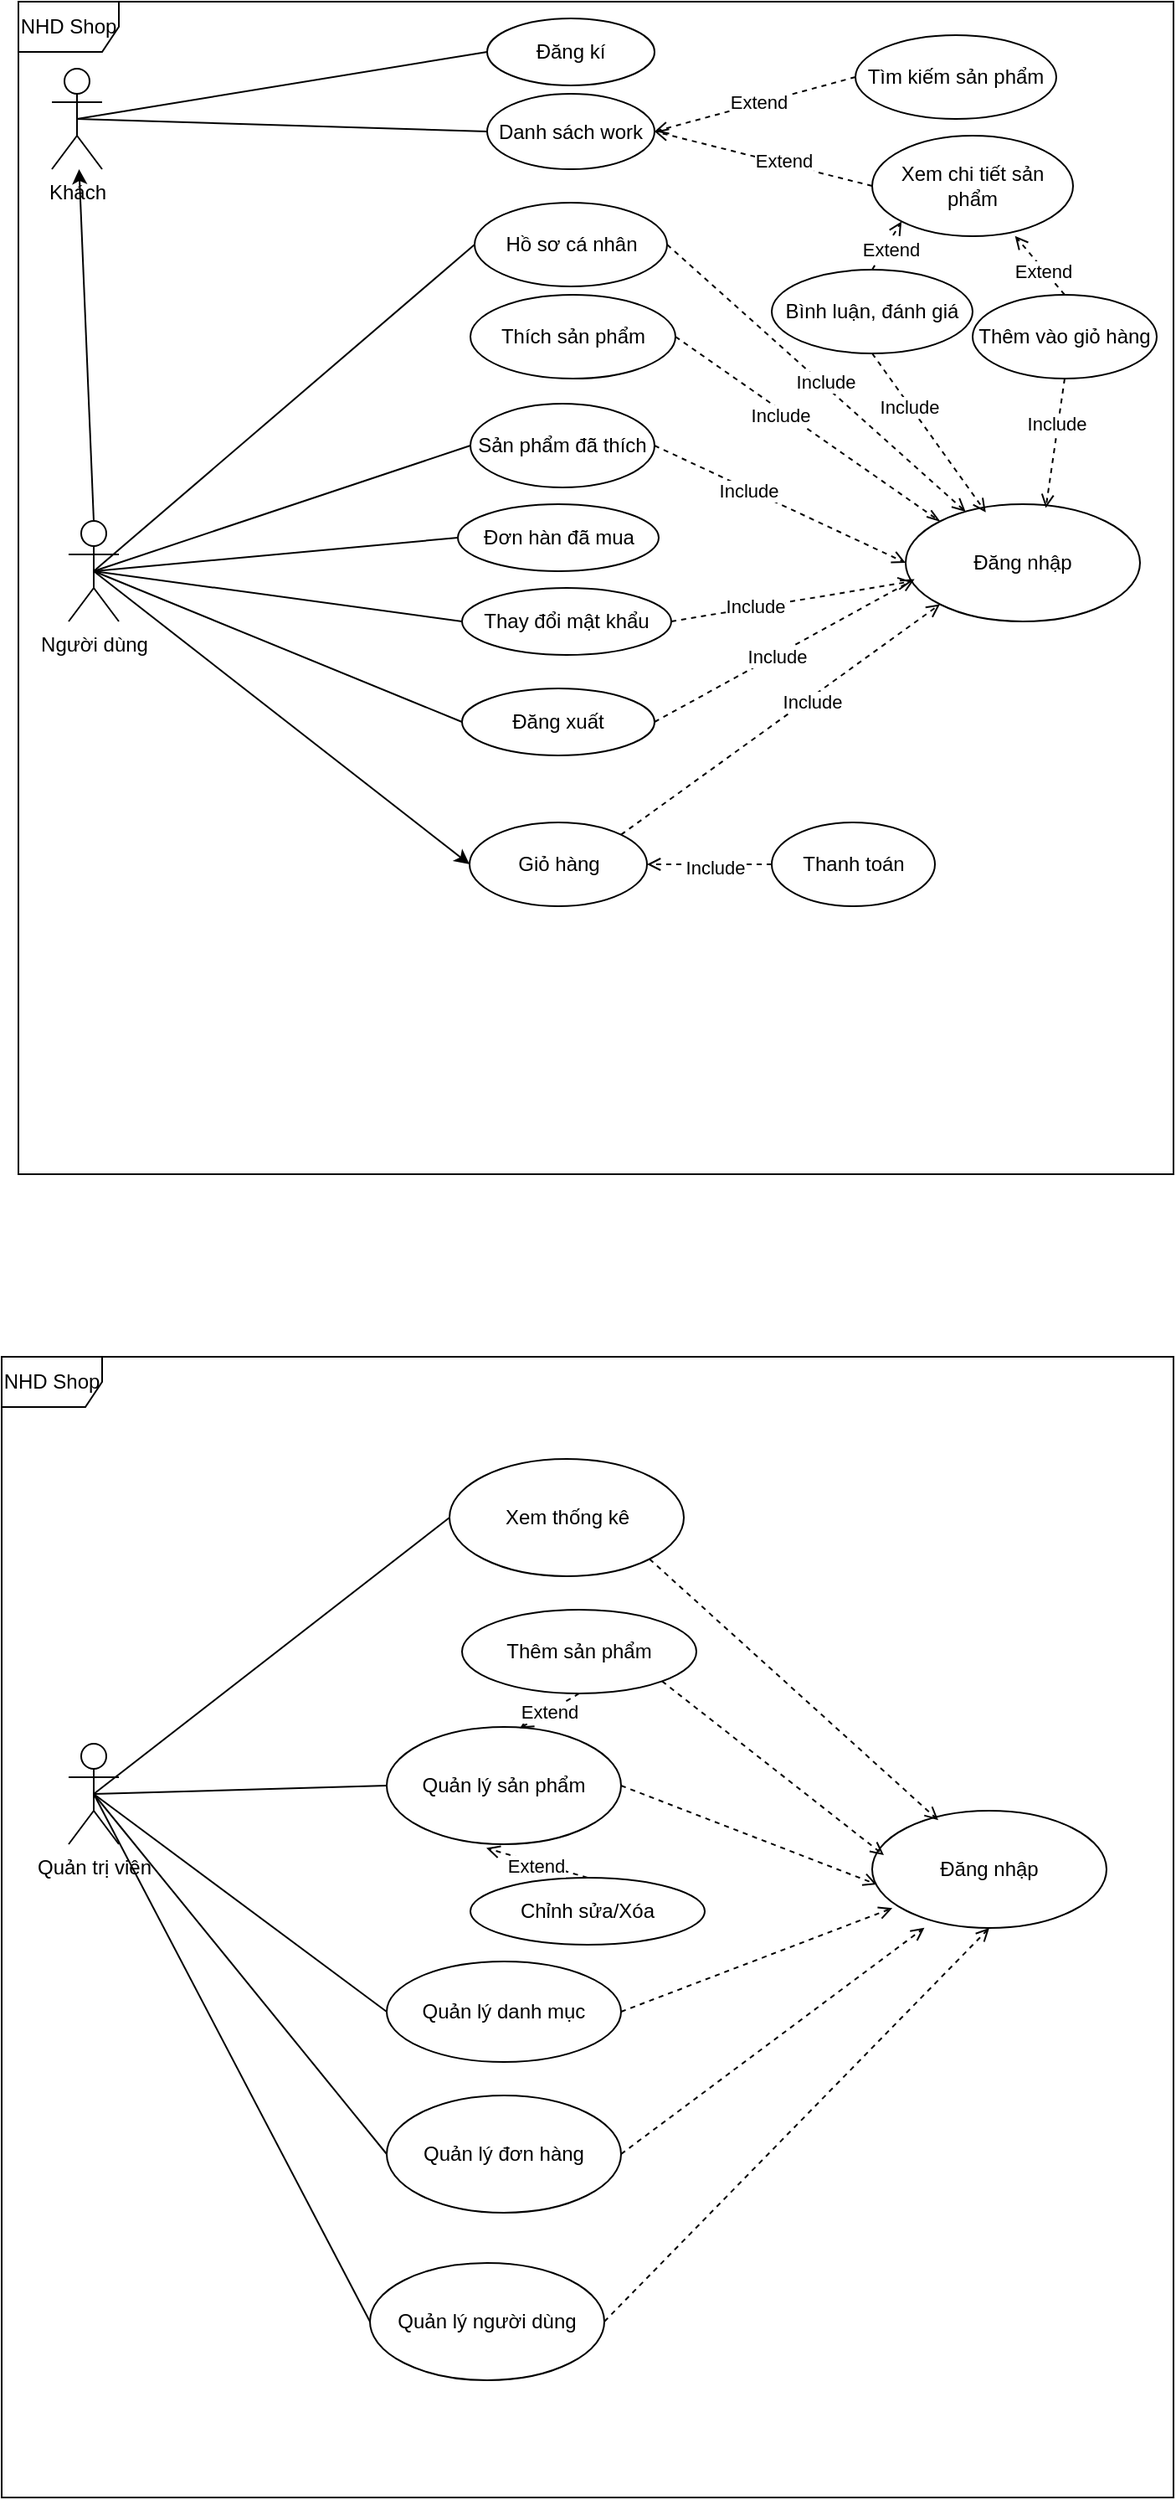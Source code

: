 <mxfile version="24.7.17">
  <diagram name="Trang-1" id="Uh6epJdWN2vR3j4I-BJE">
    <mxGraphModel dx="993" dy="616" grid="1" gridSize="10" guides="1" tooltips="1" connect="1" arrows="1" fold="1" page="1" pageScale="1" pageWidth="827" pageHeight="1169" math="0" shadow="0">
      <root>
        <mxCell id="0" />
        <mxCell id="1" parent="0" />
        <mxCell id="q6h98s6s_5xUiHDejhVp-1" value="NHD Shop" style="shape=umlFrame;whiteSpace=wrap;html=1;pointerEvents=0;" vertex="1" parent="1">
          <mxGeometry x="110" y="360" width="690" height="700" as="geometry" />
        </mxCell>
        <mxCell id="q6h98s6s_5xUiHDejhVp-10" style="edgeStyle=none;rounded=0;orthogonalLoop=1;jettySize=auto;html=1;exitX=0.5;exitY=0.5;exitDx=0;exitDy=0;exitPerimeter=0;entryX=0;entryY=0.5;entryDx=0;entryDy=0;endArrow=none;endFill=0;" edge="1" parent="1" source="q6h98s6s_5xUiHDejhVp-2" target="q6h98s6s_5xUiHDejhVp-5">
          <mxGeometry relative="1" as="geometry" />
        </mxCell>
        <mxCell id="q6h98s6s_5xUiHDejhVp-11" style="edgeStyle=none;rounded=0;orthogonalLoop=1;jettySize=auto;html=1;exitX=0.5;exitY=0.5;exitDx=0;exitDy=0;exitPerimeter=0;entryX=0;entryY=0.5;entryDx=0;entryDy=0;endArrow=none;endFill=0;" edge="1" parent="1" source="q6h98s6s_5xUiHDejhVp-2" target="q6h98s6s_5xUiHDejhVp-4">
          <mxGeometry relative="1" as="geometry" />
        </mxCell>
        <mxCell id="q6h98s6s_5xUiHDejhVp-2" value="Khách" style="shape=umlActor;verticalLabelPosition=bottom;verticalAlign=top;html=1;" vertex="1" parent="1">
          <mxGeometry x="130" y="400" width="30" height="60" as="geometry" />
        </mxCell>
        <mxCell id="q6h98s6s_5xUiHDejhVp-4" value="Danh sách work" style="ellipse;whiteSpace=wrap;html=1;" vertex="1" parent="1">
          <mxGeometry x="390" y="415" width="100" height="45" as="geometry" />
        </mxCell>
        <mxCell id="q6h98s6s_5xUiHDejhVp-5" value="Đăng kí" style="ellipse;whiteSpace=wrap;html=1;" vertex="1" parent="1">
          <mxGeometry x="390" y="370" width="100" height="40" as="geometry" />
        </mxCell>
        <mxCell id="q6h98s6s_5xUiHDejhVp-15" style="edgeStyle=none;rounded=0;orthogonalLoop=1;jettySize=auto;html=1;exitX=0;exitY=0.5;exitDx=0;exitDy=0;entryX=1;entryY=0.5;entryDx=0;entryDy=0;dashed=1;endArrow=open;endFill=0;" edge="1" parent="1" source="q6h98s6s_5xUiHDejhVp-13" target="q6h98s6s_5xUiHDejhVp-4">
          <mxGeometry relative="1" as="geometry" />
        </mxCell>
        <mxCell id="q6h98s6s_5xUiHDejhVp-18" value="Extend" style="edgeLabel;html=1;align=center;verticalAlign=middle;resizable=0;points=[];" vertex="1" connectable="0" parent="q6h98s6s_5xUiHDejhVp-15">
          <mxGeometry x="-0.023" y="-1" relative="1" as="geometry">
            <mxPoint as="offset" />
          </mxGeometry>
        </mxCell>
        <mxCell id="q6h98s6s_5xUiHDejhVp-13" value="Tìm kiếm sản phẩm" style="ellipse;whiteSpace=wrap;html=1;" vertex="1" parent="1">
          <mxGeometry x="610" y="380" width="120" height="50" as="geometry" />
        </mxCell>
        <mxCell id="q6h98s6s_5xUiHDejhVp-17" style="edgeStyle=none;rounded=0;orthogonalLoop=1;jettySize=auto;html=1;exitX=0;exitY=0.5;exitDx=0;exitDy=0;entryX=1;entryY=0.5;entryDx=0;entryDy=0;dashed=1;endArrow=open;endFill=0;" edge="1" parent="1" source="q6h98s6s_5xUiHDejhVp-14" target="q6h98s6s_5xUiHDejhVp-4">
          <mxGeometry relative="1" as="geometry" />
        </mxCell>
        <mxCell id="q6h98s6s_5xUiHDejhVp-19" value="Extend" style="edgeLabel;html=1;align=center;verticalAlign=middle;resizable=0;points=[];" vertex="1" connectable="0" parent="q6h98s6s_5xUiHDejhVp-17">
          <mxGeometry x="-0.188" y="-2" relative="1" as="geometry">
            <mxPoint x="-1" as="offset" />
          </mxGeometry>
        </mxCell>
        <mxCell id="q6h98s6s_5xUiHDejhVp-14" value="Xem chi tiết sản phẩm" style="ellipse;whiteSpace=wrap;html=1;" vertex="1" parent="1">
          <mxGeometry x="620" y="440" width="120" height="60" as="geometry" />
        </mxCell>
        <mxCell id="q6h98s6s_5xUiHDejhVp-22" style="edgeStyle=none;rounded=0;orthogonalLoop=1;jettySize=auto;html=1;exitX=0.5;exitY=0.5;exitDx=0;exitDy=0;exitPerimeter=0;entryX=0;entryY=0.5;entryDx=0;entryDy=0;endArrow=none;endFill=0;" edge="1" parent="1" source="q6h98s6s_5xUiHDejhVp-20" target="q6h98s6s_5xUiHDejhVp-21">
          <mxGeometry relative="1" as="geometry" />
        </mxCell>
        <mxCell id="q6h98s6s_5xUiHDejhVp-25" style="edgeStyle=none;rounded=0;orthogonalLoop=1;jettySize=auto;html=1;exitX=0.5;exitY=0.5;exitDx=0;exitDy=0;exitPerimeter=0;entryX=0;entryY=0.5;entryDx=0;entryDy=0;endArrow=none;endFill=0;" edge="1" parent="1" source="q6h98s6s_5xUiHDejhVp-20" target="q6h98s6s_5xUiHDejhVp-24">
          <mxGeometry relative="1" as="geometry" />
        </mxCell>
        <mxCell id="q6h98s6s_5xUiHDejhVp-27" style="edgeStyle=none;rounded=0;orthogonalLoop=1;jettySize=auto;html=1;exitX=0.5;exitY=0.5;exitDx=0;exitDy=0;exitPerimeter=0;entryX=0;entryY=0.5;entryDx=0;entryDy=0;endArrow=none;endFill=0;" edge="1" parent="1" source="q6h98s6s_5xUiHDejhVp-20" target="q6h98s6s_5xUiHDejhVp-26">
          <mxGeometry relative="1" as="geometry" />
        </mxCell>
        <mxCell id="q6h98s6s_5xUiHDejhVp-29" style="edgeStyle=none;rounded=0;orthogonalLoop=1;jettySize=auto;html=1;exitX=0.5;exitY=0.5;exitDx=0;exitDy=0;exitPerimeter=0;entryX=0;entryY=0.5;entryDx=0;entryDy=0;endArrow=none;endFill=0;" edge="1" parent="1" source="q6h98s6s_5xUiHDejhVp-20" target="q6h98s6s_5xUiHDejhVp-28">
          <mxGeometry relative="1" as="geometry" />
        </mxCell>
        <mxCell id="q6h98s6s_5xUiHDejhVp-31" style="edgeStyle=none;rounded=0;orthogonalLoop=1;jettySize=auto;html=1;exitX=0.5;exitY=0.5;exitDx=0;exitDy=0;exitPerimeter=0;entryX=0;entryY=0.5;entryDx=0;entryDy=0;endArrow=none;endFill=0;" edge="1" parent="1" source="q6h98s6s_5xUiHDejhVp-20" target="q6h98s6s_5xUiHDejhVp-30">
          <mxGeometry relative="1" as="geometry" />
        </mxCell>
        <mxCell id="q6h98s6s_5xUiHDejhVp-41" style="edgeStyle=none;rounded=0;orthogonalLoop=1;jettySize=auto;html=1;exitX=0.5;exitY=0.5;exitDx=0;exitDy=0;exitPerimeter=0;entryX=0;entryY=0.5;entryDx=0;entryDy=0;" edge="1" parent="1" source="q6h98s6s_5xUiHDejhVp-20" target="q6h98s6s_5xUiHDejhVp-36">
          <mxGeometry relative="1" as="geometry" />
        </mxCell>
        <mxCell id="q6h98s6s_5xUiHDejhVp-67" style="edgeStyle=none;rounded=0;orthogonalLoop=1;jettySize=auto;html=1;exitX=0.5;exitY=0;exitDx=0;exitDy=0;exitPerimeter=0;" edge="1" parent="1" source="q6h98s6s_5xUiHDejhVp-20" target="q6h98s6s_5xUiHDejhVp-2">
          <mxGeometry relative="1" as="geometry" />
        </mxCell>
        <mxCell id="q6h98s6s_5xUiHDejhVp-20" value="Người dùng" style="shape=umlActor;verticalLabelPosition=bottom;verticalAlign=top;html=1;" vertex="1" parent="1">
          <mxGeometry x="140" y="670" width="30" height="60" as="geometry" />
        </mxCell>
        <mxCell id="q6h98s6s_5xUiHDejhVp-48" style="edgeStyle=none;rounded=0;orthogonalLoop=1;jettySize=auto;html=1;exitX=1;exitY=0.5;exitDx=0;exitDy=0;dashed=1;endArrow=open;endFill=0;" edge="1" parent="1" source="q6h98s6s_5xUiHDejhVp-21" target="q6h98s6s_5xUiHDejhVp-47">
          <mxGeometry relative="1" as="geometry" />
        </mxCell>
        <mxCell id="q6h98s6s_5xUiHDejhVp-60" value="Include" style="edgeLabel;html=1;align=center;verticalAlign=middle;resizable=0;points=[];" vertex="1" connectable="0" parent="q6h98s6s_5xUiHDejhVp-48">
          <mxGeometry x="0.043" y="2" relative="1" as="geometry">
            <mxPoint as="offset" />
          </mxGeometry>
        </mxCell>
        <mxCell id="q6h98s6s_5xUiHDejhVp-21" value="Hồ sơ cá nhân" style="ellipse;whiteSpace=wrap;html=1;" vertex="1" parent="1">
          <mxGeometry x="382.5" y="480" width="115" height="50" as="geometry" />
        </mxCell>
        <mxCell id="q6h98s6s_5xUiHDejhVp-50" style="edgeStyle=none;rounded=0;orthogonalLoop=1;jettySize=auto;html=1;exitX=1;exitY=0.5;exitDx=0;exitDy=0;entryX=0;entryY=0.5;entryDx=0;entryDy=0;endArrow=open;endFill=0;dashed=1;" edge="1" parent="1" source="q6h98s6s_5xUiHDejhVp-24" target="q6h98s6s_5xUiHDejhVp-47">
          <mxGeometry relative="1" as="geometry" />
        </mxCell>
        <mxCell id="q6h98s6s_5xUiHDejhVp-62" value="Include" style="edgeLabel;html=1;align=center;verticalAlign=middle;resizable=0;points=[];" vertex="1" connectable="0" parent="q6h98s6s_5xUiHDejhVp-50">
          <mxGeometry x="-0.254" relative="1" as="geometry">
            <mxPoint y="1" as="offset" />
          </mxGeometry>
        </mxCell>
        <mxCell id="q6h98s6s_5xUiHDejhVp-24" value="Sản phẩm đã thích" style="ellipse;whiteSpace=wrap;html=1;" vertex="1" parent="1">
          <mxGeometry x="380" y="600" width="110" height="50" as="geometry" />
        </mxCell>
        <mxCell id="q6h98s6s_5xUiHDejhVp-26" value="Đơn hàn đã mua" style="ellipse;whiteSpace=wrap;html=1;" vertex="1" parent="1">
          <mxGeometry x="372.5" y="660" width="120" height="40" as="geometry" />
        </mxCell>
        <mxCell id="q6h98s6s_5xUiHDejhVp-51" style="edgeStyle=none;rounded=0;orthogonalLoop=1;jettySize=auto;html=1;exitX=1;exitY=0.5;exitDx=0;exitDy=0;dashed=1;endArrow=open;endFill=0;" edge="1" parent="1" source="q6h98s6s_5xUiHDejhVp-28" target="q6h98s6s_5xUiHDejhVp-47">
          <mxGeometry relative="1" as="geometry" />
        </mxCell>
        <mxCell id="q6h98s6s_5xUiHDejhVp-63" value="Include" style="edgeLabel;html=1;align=center;verticalAlign=middle;resizable=0;points=[];" vertex="1" connectable="0" parent="q6h98s6s_5xUiHDejhVp-51">
          <mxGeometry x="-0.306" y="1" relative="1" as="geometry">
            <mxPoint as="offset" />
          </mxGeometry>
        </mxCell>
        <mxCell id="q6h98s6s_5xUiHDejhVp-28" value="Thay đổi mật khẩu" style="ellipse;whiteSpace=wrap;html=1;" vertex="1" parent="1">
          <mxGeometry x="375" y="710" width="125" height="40" as="geometry" />
        </mxCell>
        <mxCell id="q6h98s6s_5xUiHDejhVp-30" value="Đăng xuất" style="ellipse;whiteSpace=wrap;html=1;" vertex="1" parent="1">
          <mxGeometry x="375" y="770" width="115" height="40" as="geometry" />
        </mxCell>
        <mxCell id="q6h98s6s_5xUiHDejhVp-49" style="edgeStyle=none;rounded=0;orthogonalLoop=1;jettySize=auto;html=1;exitX=1;exitY=0.5;exitDx=0;exitDy=0;entryX=0;entryY=0;entryDx=0;entryDy=0;dashed=1;endArrow=openThin;endFill=0;" edge="1" parent="1" source="q6h98s6s_5xUiHDejhVp-32" target="q6h98s6s_5xUiHDejhVp-47">
          <mxGeometry relative="1" as="geometry" />
        </mxCell>
        <mxCell id="q6h98s6s_5xUiHDejhVp-61" value="Include" style="edgeLabel;html=1;align=center;verticalAlign=middle;resizable=0;points=[];" vertex="1" connectable="0" parent="q6h98s6s_5xUiHDejhVp-49">
          <mxGeometry x="-0.196" y="-3" relative="1" as="geometry">
            <mxPoint as="offset" />
          </mxGeometry>
        </mxCell>
        <mxCell id="q6h98s6s_5xUiHDejhVp-32" value="Thích sản phẩm" style="ellipse;whiteSpace=wrap;html=1;" vertex="1" parent="1">
          <mxGeometry x="380" y="535" width="122.5" height="50" as="geometry" />
        </mxCell>
        <mxCell id="q6h98s6s_5xUiHDejhVp-58" style="edgeStyle=none;rounded=0;orthogonalLoop=1;jettySize=auto;html=1;exitX=1;exitY=0;exitDx=0;exitDy=0;entryX=0;entryY=1;entryDx=0;entryDy=0;endArrow=open;endFill=0;dashed=1;" edge="1" parent="1" source="q6h98s6s_5xUiHDejhVp-36" target="q6h98s6s_5xUiHDejhVp-47">
          <mxGeometry relative="1" as="geometry" />
        </mxCell>
        <mxCell id="q6h98s6s_5xUiHDejhVp-65" value="Include" style="edgeLabel;html=1;align=center;verticalAlign=middle;resizable=0;points=[];" vertex="1" connectable="0" parent="q6h98s6s_5xUiHDejhVp-58">
          <mxGeometry x="0.187" y="-3" relative="1" as="geometry">
            <mxPoint x="-1" as="offset" />
          </mxGeometry>
        </mxCell>
        <mxCell id="q6h98s6s_5xUiHDejhVp-36" value="Giỏ hàng" style="ellipse;whiteSpace=wrap;html=1;" vertex="1" parent="1">
          <mxGeometry x="379.5" y="850" width="106" height="50" as="geometry" />
        </mxCell>
        <mxCell id="q6h98s6s_5xUiHDejhVp-37" value="Thêm vào giỏ hàng" style="ellipse;whiteSpace=wrap;html=1;" vertex="1" parent="1">
          <mxGeometry x="680" y="535" width="110" height="50" as="geometry" />
        </mxCell>
        <mxCell id="q6h98s6s_5xUiHDejhVp-40" style="edgeStyle=none;rounded=0;orthogonalLoop=1;jettySize=auto;html=1;exitX=0.5;exitY=0;exitDx=0;exitDy=0;entryX=0;entryY=1;entryDx=0;entryDy=0;endArrow=open;endFill=0;dashed=1;" edge="1" parent="1" source="q6h98s6s_5xUiHDejhVp-38" target="q6h98s6s_5xUiHDejhVp-14">
          <mxGeometry relative="1" as="geometry">
            <mxPoint x="480" y="865.0" as="targetPoint" />
          </mxGeometry>
        </mxCell>
        <mxCell id="q6h98s6s_5xUiHDejhVp-44" value="Extend" style="edgeLabel;html=1;align=center;verticalAlign=middle;resizable=0;points=[];" vertex="1" connectable="0" parent="q6h98s6s_5xUiHDejhVp-40">
          <mxGeometry x="-0.012" y="-3" relative="1" as="geometry">
            <mxPoint as="offset" />
          </mxGeometry>
        </mxCell>
        <mxCell id="q6h98s6s_5xUiHDejhVp-38" value="Bình luận, đánh giá" style="ellipse;whiteSpace=wrap;html=1;" vertex="1" parent="1">
          <mxGeometry x="560" y="520" width="120" height="50" as="geometry" />
        </mxCell>
        <mxCell id="q6h98s6s_5xUiHDejhVp-39" style="edgeStyle=none;rounded=0;orthogonalLoop=1;jettySize=auto;html=1;exitX=0.5;exitY=0;exitDx=0;exitDy=0;entryX=0.711;entryY=0.997;entryDx=0;entryDy=0;entryPerimeter=0;endArrow=open;endFill=0;dashed=1;" edge="1" parent="1" source="q6h98s6s_5xUiHDejhVp-37" target="q6h98s6s_5xUiHDejhVp-14">
          <mxGeometry relative="1" as="geometry" />
        </mxCell>
        <mxCell id="q6h98s6s_5xUiHDejhVp-45" value="Extend" style="edgeLabel;html=1;align=center;verticalAlign=middle;resizable=0;points=[];" vertex="1" connectable="0" parent="q6h98s6s_5xUiHDejhVp-39">
          <mxGeometry x="-0.13" y="1" relative="1" as="geometry">
            <mxPoint as="offset" />
          </mxGeometry>
        </mxCell>
        <mxCell id="q6h98s6s_5xUiHDejhVp-43" style="edgeStyle=none;rounded=0;orthogonalLoop=1;jettySize=auto;html=1;exitX=0;exitY=0.5;exitDx=0;exitDy=0;entryX=1;entryY=0.5;entryDx=0;entryDy=0;endArrow=open;endFill=0;dashed=1;" edge="1" parent="1" source="q6h98s6s_5xUiHDejhVp-42" target="q6h98s6s_5xUiHDejhVp-36">
          <mxGeometry relative="1" as="geometry" />
        </mxCell>
        <mxCell id="q6h98s6s_5xUiHDejhVp-46" value="Include" style="edgeLabel;html=1;align=center;verticalAlign=middle;resizable=0;points=[];" vertex="1" connectable="0" parent="q6h98s6s_5xUiHDejhVp-43">
          <mxGeometry x="-0.077" y="2" relative="1" as="geometry">
            <mxPoint as="offset" />
          </mxGeometry>
        </mxCell>
        <mxCell id="q6h98s6s_5xUiHDejhVp-42" value="Thanh toán" style="ellipse;whiteSpace=wrap;html=1;" vertex="1" parent="1">
          <mxGeometry x="560" y="850" width="97.5" height="50" as="geometry" />
        </mxCell>
        <mxCell id="q6h98s6s_5xUiHDejhVp-47" value="Đăng nhập" style="ellipse;whiteSpace=wrap;html=1;" vertex="1" parent="1">
          <mxGeometry x="640" y="660" width="140" height="70" as="geometry" />
        </mxCell>
        <mxCell id="q6h98s6s_5xUiHDejhVp-53" style="edgeStyle=none;rounded=0;orthogonalLoop=1;jettySize=auto;html=1;exitX=1;exitY=0.5;exitDx=0;exitDy=0;entryX=0.038;entryY=0.64;entryDx=0;entryDy=0;entryPerimeter=0;endArrow=open;endFill=0;dashed=1;" edge="1" parent="1" source="q6h98s6s_5xUiHDejhVp-30" target="q6h98s6s_5xUiHDejhVp-47">
          <mxGeometry relative="1" as="geometry" />
        </mxCell>
        <mxCell id="q6h98s6s_5xUiHDejhVp-64" value="Include" style="edgeLabel;html=1;align=center;verticalAlign=middle;resizable=0;points=[];" vertex="1" connectable="0" parent="q6h98s6s_5xUiHDejhVp-53">
          <mxGeometry x="-0.059" relative="1" as="geometry">
            <mxPoint y="1" as="offset" />
          </mxGeometry>
        </mxCell>
        <mxCell id="q6h98s6s_5xUiHDejhVp-56" style="edgeStyle=none;rounded=0;orthogonalLoop=1;jettySize=auto;html=1;exitX=0.5;exitY=1;exitDx=0;exitDy=0;entryX=0.342;entryY=0.069;entryDx=0;entryDy=0;entryPerimeter=0;dashed=1;endArrow=open;endFill=0;" edge="1" parent="1" source="q6h98s6s_5xUiHDejhVp-38" target="q6h98s6s_5xUiHDejhVp-47">
          <mxGeometry relative="1" as="geometry" />
        </mxCell>
        <mxCell id="q6h98s6s_5xUiHDejhVp-59" value="Include" style="edgeLabel;html=1;align=center;verticalAlign=middle;resizable=0;points=[];" vertex="1" connectable="0" parent="q6h98s6s_5xUiHDejhVp-56">
          <mxGeometry x="-0.341" relative="1" as="geometry">
            <mxPoint x="-1" as="offset" />
          </mxGeometry>
        </mxCell>
        <mxCell id="q6h98s6s_5xUiHDejhVp-57" style="edgeStyle=none;rounded=0;orthogonalLoop=1;jettySize=auto;html=1;exitX=0.5;exitY=1;exitDx=0;exitDy=0;entryX=0.598;entryY=0.033;entryDx=0;entryDy=0;entryPerimeter=0;dashed=1;endArrow=open;endFill=0;" edge="1" parent="1" source="q6h98s6s_5xUiHDejhVp-37" target="q6h98s6s_5xUiHDejhVp-47">
          <mxGeometry relative="1" as="geometry" />
        </mxCell>
        <mxCell id="q6h98s6s_5xUiHDejhVp-66" value="Include" style="edgeLabel;html=1;align=center;verticalAlign=middle;resizable=0;points=[];" vertex="1" connectable="0" parent="q6h98s6s_5xUiHDejhVp-57">
          <mxGeometry x="-0.277" y="-1" relative="1" as="geometry">
            <mxPoint y="-1" as="offset" />
          </mxGeometry>
        </mxCell>
        <mxCell id="q6h98s6s_5xUiHDejhVp-68" value="NHD Shop" style="shape=umlFrame;whiteSpace=wrap;html=1;pointerEvents=0;" vertex="1" parent="1">
          <mxGeometry x="100" y="1169" width="700" height="681" as="geometry" />
        </mxCell>
        <mxCell id="q6h98s6s_5xUiHDejhVp-71" style="edgeStyle=none;rounded=0;orthogonalLoop=1;jettySize=auto;html=1;exitX=0.5;exitY=0.5;exitDx=0;exitDy=0;exitPerimeter=0;entryX=0;entryY=0.5;entryDx=0;entryDy=0;endArrow=none;endFill=0;" edge="1" parent="1" source="q6h98s6s_5xUiHDejhVp-69" target="q6h98s6s_5xUiHDejhVp-70">
          <mxGeometry relative="1" as="geometry" />
        </mxCell>
        <mxCell id="q6h98s6s_5xUiHDejhVp-73" style="edgeStyle=none;rounded=0;orthogonalLoop=1;jettySize=auto;html=1;exitX=0.5;exitY=0.5;exitDx=0;exitDy=0;exitPerimeter=0;entryX=0;entryY=0.5;entryDx=0;entryDy=0;endArrow=none;endFill=0;" edge="1" parent="1" source="q6h98s6s_5xUiHDejhVp-69" target="q6h98s6s_5xUiHDejhVp-72">
          <mxGeometry relative="1" as="geometry" />
        </mxCell>
        <mxCell id="q6h98s6s_5xUiHDejhVp-80" style="edgeStyle=none;rounded=0;orthogonalLoop=1;jettySize=auto;html=1;exitX=0.5;exitY=0.5;exitDx=0;exitDy=0;exitPerimeter=0;entryX=0;entryY=0.5;entryDx=0;entryDy=0;endArrow=none;endFill=0;" edge="1" parent="1" source="q6h98s6s_5xUiHDejhVp-69" target="q6h98s6s_5xUiHDejhVp-79">
          <mxGeometry relative="1" as="geometry" />
        </mxCell>
        <mxCell id="q6h98s6s_5xUiHDejhVp-82" style="edgeStyle=none;rounded=0;orthogonalLoop=1;jettySize=auto;html=1;exitX=0.5;exitY=0.5;exitDx=0;exitDy=0;exitPerimeter=0;entryX=0;entryY=0.5;entryDx=0;entryDy=0;endArrow=none;endFill=0;" edge="1" parent="1" source="q6h98s6s_5xUiHDejhVp-69" target="q6h98s6s_5xUiHDejhVp-81">
          <mxGeometry relative="1" as="geometry" />
        </mxCell>
        <mxCell id="q6h98s6s_5xUiHDejhVp-84" style="edgeStyle=none;rounded=0;orthogonalLoop=1;jettySize=auto;html=1;exitX=0.5;exitY=0.5;exitDx=0;exitDy=0;exitPerimeter=0;entryX=0;entryY=0.5;entryDx=0;entryDy=0;endArrow=none;endFill=0;" edge="1" parent="1" source="q6h98s6s_5xUiHDejhVp-69" target="q6h98s6s_5xUiHDejhVp-83">
          <mxGeometry relative="1" as="geometry" />
        </mxCell>
        <mxCell id="q6h98s6s_5xUiHDejhVp-69" value="Quản trị viên" style="shape=umlActor;verticalLabelPosition=bottom;verticalAlign=top;html=1;" vertex="1" parent="1">
          <mxGeometry x="140" y="1400" width="30" height="60" as="geometry" />
        </mxCell>
        <mxCell id="q6h98s6s_5xUiHDejhVp-70" value="Xem thống kê" style="ellipse;whiteSpace=wrap;html=1;" vertex="1" parent="1">
          <mxGeometry x="367.5" y="1230" width="140" height="70" as="geometry" />
        </mxCell>
        <mxCell id="q6h98s6s_5xUiHDejhVp-72" value="Quản lý sản phẩm" style="ellipse;whiteSpace=wrap;html=1;" vertex="1" parent="1">
          <mxGeometry x="330" y="1390" width="140" height="70" as="geometry" />
        </mxCell>
        <mxCell id="q6h98s6s_5xUiHDejhVp-74" value="Thêm sản phẩm" style="ellipse;whiteSpace=wrap;html=1;" vertex="1" parent="1">
          <mxGeometry x="375" y="1320" width="140" height="50" as="geometry" />
        </mxCell>
        <mxCell id="q6h98s6s_5xUiHDejhVp-77" value="Chỉnh sửa/Xóa" style="ellipse;whiteSpace=wrap;html=1;" vertex="1" parent="1">
          <mxGeometry x="380" y="1480" width="140" height="40" as="geometry" />
        </mxCell>
        <mxCell id="q6h98s6s_5xUiHDejhVp-79" value="Quản lý danh mục" style="ellipse;whiteSpace=wrap;html=1;" vertex="1" parent="1">
          <mxGeometry x="330" y="1530" width="140" height="60" as="geometry" />
        </mxCell>
        <mxCell id="q6h98s6s_5xUiHDejhVp-81" value="Quản lý đơn hàng" style="ellipse;whiteSpace=wrap;html=1;" vertex="1" parent="1">
          <mxGeometry x="330" y="1610" width="140" height="70" as="geometry" />
        </mxCell>
        <mxCell id="q6h98s6s_5xUiHDejhVp-97" style="edgeStyle=none;rounded=0;orthogonalLoop=1;jettySize=auto;html=1;exitX=1;exitY=0.5;exitDx=0;exitDy=0;entryX=0.5;entryY=1;entryDx=0;entryDy=0;dashed=1;endArrow=open;endFill=0;" edge="1" parent="1" source="q6h98s6s_5xUiHDejhVp-83" target="q6h98s6s_5xUiHDejhVp-91">
          <mxGeometry relative="1" as="geometry" />
        </mxCell>
        <mxCell id="q6h98s6s_5xUiHDejhVp-83" value="Quản lý người dùng" style="ellipse;whiteSpace=wrap;html=1;" vertex="1" parent="1">
          <mxGeometry x="320" y="1710" width="140" height="70" as="geometry" />
        </mxCell>
        <mxCell id="q6h98s6s_5xUiHDejhVp-87" style="edgeStyle=none;rounded=0;orthogonalLoop=1;jettySize=auto;html=1;exitX=0.5;exitY=1;exitDx=0;exitDy=0;entryX=0.568;entryY=0.01;entryDx=0;entryDy=0;entryPerimeter=0;dashed=1;endArrow=open;endFill=0;" edge="1" parent="1" source="q6h98s6s_5xUiHDejhVp-74" target="q6h98s6s_5xUiHDejhVp-72">
          <mxGeometry relative="1" as="geometry" />
        </mxCell>
        <mxCell id="q6h98s6s_5xUiHDejhVp-89" value="Extend" style="edgeLabel;html=1;align=center;verticalAlign=middle;resizable=0;points=[];" vertex="1" connectable="0" parent="q6h98s6s_5xUiHDejhVp-87">
          <mxGeometry x="0.074" relative="1" as="geometry">
            <mxPoint x="1" as="offset" />
          </mxGeometry>
        </mxCell>
        <mxCell id="q6h98s6s_5xUiHDejhVp-88" style="edgeStyle=none;rounded=0;orthogonalLoop=1;jettySize=auto;html=1;exitX=0.5;exitY=0;exitDx=0;exitDy=0;entryX=0.425;entryY=1.033;entryDx=0;entryDy=0;entryPerimeter=0;dashed=1;endArrow=open;endFill=0;" edge="1" parent="1" source="q6h98s6s_5xUiHDejhVp-77" target="q6h98s6s_5xUiHDejhVp-72">
          <mxGeometry relative="1" as="geometry" />
        </mxCell>
        <mxCell id="q6h98s6s_5xUiHDejhVp-90" value="Extend" style="edgeLabel;html=1;align=center;verticalAlign=middle;resizable=0;points=[];" vertex="1" connectable="0" parent="q6h98s6s_5xUiHDejhVp-88">
          <mxGeometry x="0.019" y="2" relative="1" as="geometry">
            <mxPoint as="offset" />
          </mxGeometry>
        </mxCell>
        <mxCell id="q6h98s6s_5xUiHDejhVp-91" value="Đăng nhập" style="ellipse;whiteSpace=wrap;html=1;" vertex="1" parent="1">
          <mxGeometry x="620" y="1440" width="140" height="70" as="geometry" />
        </mxCell>
        <mxCell id="q6h98s6s_5xUiHDejhVp-92" style="edgeStyle=none;rounded=0;orthogonalLoop=1;jettySize=auto;html=1;exitX=1;exitY=1;exitDx=0;exitDy=0;entryX=0.282;entryY=0.081;entryDx=0;entryDy=0;entryPerimeter=0;dashed=1;endArrow=open;endFill=0;" edge="1" parent="1" source="q6h98s6s_5xUiHDejhVp-70" target="q6h98s6s_5xUiHDejhVp-91">
          <mxGeometry relative="1" as="geometry" />
        </mxCell>
        <mxCell id="q6h98s6s_5xUiHDejhVp-93" style="edgeStyle=none;rounded=0;orthogonalLoop=1;jettySize=auto;html=1;exitX=1;exitY=1;exitDx=0;exitDy=0;entryX=0.05;entryY=0.379;entryDx=0;entryDy=0;entryPerimeter=0;dashed=1;endArrow=open;endFill=0;" edge="1" parent="1" source="q6h98s6s_5xUiHDejhVp-74" target="q6h98s6s_5xUiHDejhVp-91">
          <mxGeometry relative="1" as="geometry" />
        </mxCell>
        <mxCell id="q6h98s6s_5xUiHDejhVp-94" style="edgeStyle=none;rounded=0;orthogonalLoop=1;jettySize=auto;html=1;exitX=1;exitY=0.5;exitDx=0;exitDy=0;entryX=0.02;entryY=0.629;entryDx=0;entryDy=0;entryPerimeter=0;dashed=1;endArrow=open;endFill=0;" edge="1" parent="1" source="q6h98s6s_5xUiHDejhVp-72" target="q6h98s6s_5xUiHDejhVp-91">
          <mxGeometry relative="1" as="geometry" />
        </mxCell>
        <mxCell id="q6h98s6s_5xUiHDejhVp-95" style="edgeStyle=none;rounded=0;orthogonalLoop=1;jettySize=auto;html=1;exitX=1;exitY=0.5;exitDx=0;exitDy=0;entryX=0.086;entryY=0.831;entryDx=0;entryDy=0;entryPerimeter=0;endArrow=open;endFill=0;dashed=1;" edge="1" parent="1" source="q6h98s6s_5xUiHDejhVp-79" target="q6h98s6s_5xUiHDejhVp-91">
          <mxGeometry relative="1" as="geometry" />
        </mxCell>
        <mxCell id="q6h98s6s_5xUiHDejhVp-96" style="edgeStyle=none;rounded=0;orthogonalLoop=1;jettySize=auto;html=1;exitX=1;exitY=0.5;exitDx=0;exitDy=0;entryX=0.223;entryY=0.998;entryDx=0;entryDy=0;entryPerimeter=0;endArrow=open;endFill=0;dashed=1;" edge="1" parent="1" source="q6h98s6s_5xUiHDejhVp-81" target="q6h98s6s_5xUiHDejhVp-91">
          <mxGeometry relative="1" as="geometry" />
        </mxCell>
      </root>
    </mxGraphModel>
  </diagram>
</mxfile>
